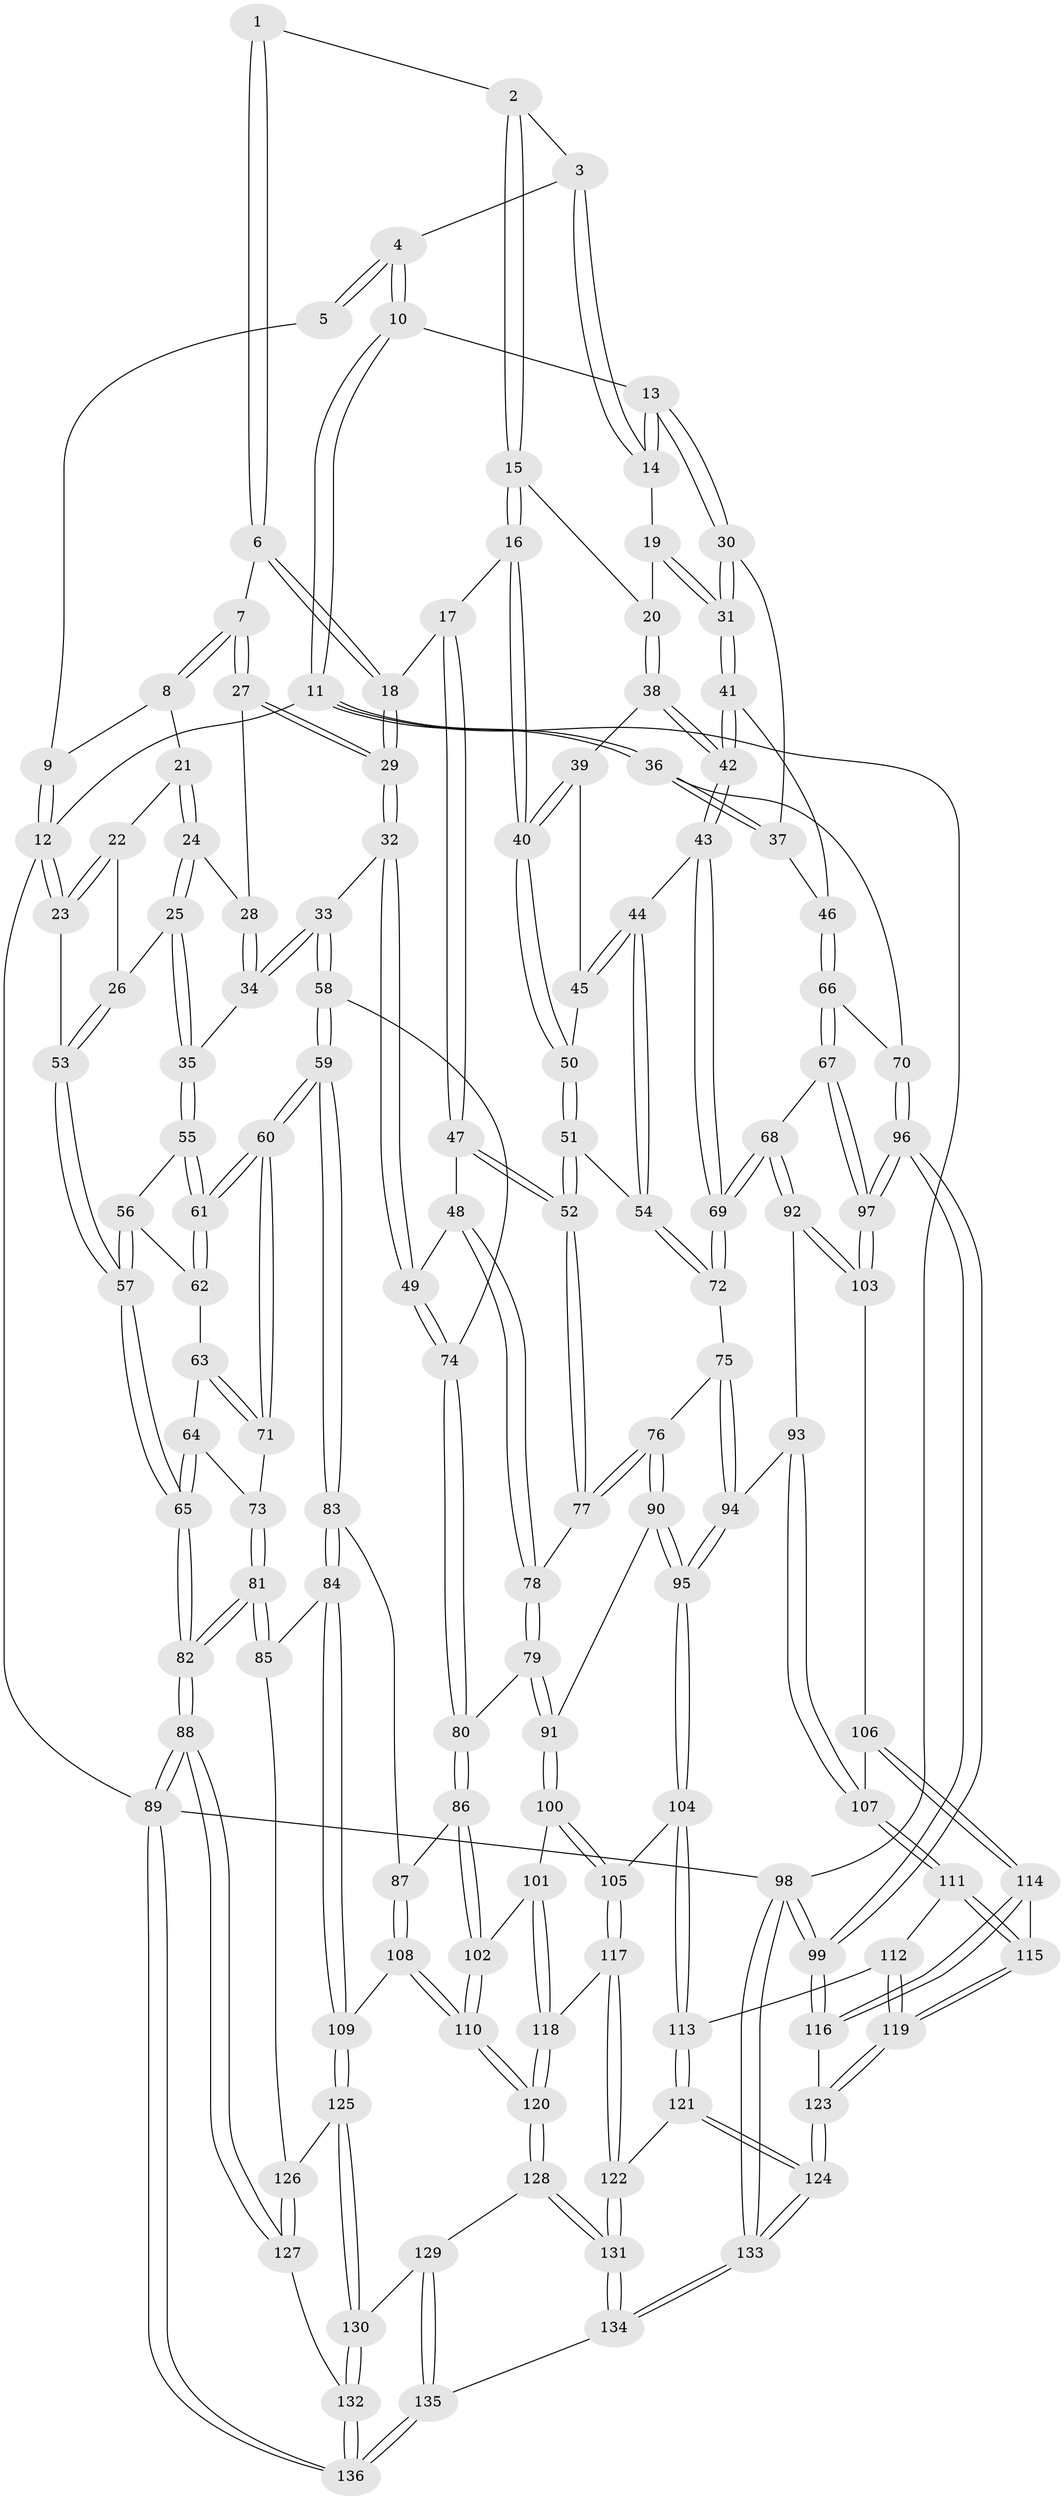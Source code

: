 // Generated by graph-tools (version 1.1) at 2025/11/02/27/25 16:11:53]
// undirected, 136 vertices, 337 edges
graph export_dot {
graph [start="1"]
  node [color=gray90,style=filled];
  1 [pos="+0.5043238323252996+0"];
  2 [pos="+0.6421305524834537+0.07239973565041555"];
  3 [pos="+0.8397810236014442+0"];
  4 [pos="+0.8864392223401268+0"];
  5 [pos="+0.49452728002299345+0"];
  6 [pos="+0.49118333891106375+0.06965369944883412"];
  7 [pos="+0.37354445702514927+0.11187339115597117"];
  8 [pos="+0.23240736422799194+0"];
  9 [pos="+0.2289550016515695+0"];
  10 [pos="+1+0"];
  11 [pos="+1+0"];
  12 [pos="+0+0"];
  13 [pos="+0.9333946916640203+0.1613452554169474"];
  14 [pos="+0.812371360094348+0.059116734904924334"];
  15 [pos="+0.6410766181429902+0.11465369250139786"];
  16 [pos="+0.581444160980588+0.15068084152331337"];
  17 [pos="+0.556039062912344+0.15051502999982644"];
  18 [pos="+0.5172565893176535+0.11901778796403156"];
  19 [pos="+0.7872084496476971+0.10396783993421924"];
  20 [pos="+0.7428948229883149+0.13864578027623417"];
  21 [pos="+0.2131552445541664+0.01606150084140023"];
  22 [pos="+0.06428073748960667+0.09269102063089737"];
  23 [pos="+0+0"];
  24 [pos="+0.20519417407455848+0.12073514629502079"];
  25 [pos="+0.17322970789462705+0.21623727657893418"];
  26 [pos="+0.0955492340150496+0.18773500882534339"];
  27 [pos="+0.3645274128700127+0.15120336322182007"];
  28 [pos="+0.3456393738456496+0.15772231324529082"];
  29 [pos="+0.4081649234368585+0.2168260172184992"];
  30 [pos="+0.9358748493693708+0.16877441946418675"];
  31 [pos="+0.8743298367120704+0.24877631447943463"];
  32 [pos="+0.41177106664508023+0.3192724928978016"];
  33 [pos="+0.27314230321261124+0.2817602365038464"];
  34 [pos="+0.2512980994876585+0.26242288707314254"];
  35 [pos="+0.17719975460984158+0.227818107738561"];
  36 [pos="+1+0.22556096893620273"];
  37 [pos="+0.9747668673788429+0.1796676820057002"];
  38 [pos="+0.7427674840022275+0.13938415321502176"];
  39 [pos="+0.736917495137362+0.15318691136979415"];
  40 [pos="+0.6537715178907921+0.24347792682276653"];
  41 [pos="+0.8647175196625344+0.30621580314024854"];
  42 [pos="+0.8405213039405478+0.3178430444309335"];
  43 [pos="+0.8404168007381221+0.31791762046516653"];
  44 [pos="+0.774742812524237+0.31695944142074706"];
  45 [pos="+0.740247438916693+0.22257004624149274"];
  46 [pos="+0.9427751315840152+0.32815914337815927"];
  47 [pos="+0.501032016614607+0.33124752160747745"];
  48 [pos="+0.4572741408429047+0.3416925371163158"];
  49 [pos="+0.42712438107826756+0.3356664566123751"];
  50 [pos="+0.6560275544393777+0.26786492652362087"];
  51 [pos="+0.6546099189173873+0.3415565758027663"];
  52 [pos="+0.6196635573557505+0.3609103565433712"];
  53 [pos="+0+0.2095508676896197"];
  54 [pos="+0.6725749308670447+0.34274032301727014"];
  55 [pos="+0.14559960165890845+0.27833540483930364"];
  56 [pos="+0.04904997782361799+0.3324864438699923"];
  57 [pos="+0+0.3626861606397939"];
  58 [pos="+0.2335461336097471+0.4317663306584084"];
  59 [pos="+0.21179327368287384+0.4502925851474619"];
  60 [pos="+0.18702163924155385+0.43205869038680106"];
  61 [pos="+0.168814989123132+0.39951462421886114"];
  62 [pos="+0.09030638992610387+0.3887964773860496"];
  63 [pos="+0.0891145779195528+0.40654779363976473"];
  64 [pos="+0.0670836561042189+0.425567619265333"];
  65 [pos="+0+0.45340213805194735"];
  66 [pos="+1+0.3613901921393297"];
  67 [pos="+0.8913195025475167+0.5265593882322323"];
  68 [pos="+0.8851177329196733+0.5279838874116204"];
  69 [pos="+0.8300688316722372+0.4728842100356165"];
  70 [pos="+1+0.3412485300792371"];
  71 [pos="+0.11382270764366169+0.4433988287001787"];
  72 [pos="+0.7715893376653901+0.4775916622695551"];
  73 [pos="+0.10001925949009935+0.45342199156145374"];
  74 [pos="+0.36822064267223364+0.41317168790836384"];
  75 [pos="+0.7471570045547793+0.49440667324917204"];
  76 [pos="+0.6253226843640847+0.487493403338041"];
  77 [pos="+0.6221691954910753+0.43717657869252236"];
  78 [pos="+0.4812449020218335+0.47151152218122044"];
  79 [pos="+0.4906477487249918+0.539023005803729"];
  80 [pos="+0.3593310398686557+0.5426841052848993"];
  81 [pos="+0+0.6302901212540304"];
  82 [pos="+0+0.6154653852232166"];
  83 [pos="+0.21636007887639003+0.5604365571660009"];
  84 [pos="+0.11030281893741664+0.6183734863186799"];
  85 [pos="+0.043076682462675875+0.6456625616714861"];
  86 [pos="+0.34311324377318536+0.5570291913830481"];
  87 [pos="+0.26970616234501954+0.5774435347544404"];
  88 [pos="+0+1"];
  89 [pos="+0+1"];
  90 [pos="+0.6242386521852136+0.48989590545953166"];
  91 [pos="+0.5222139833425593+0.5633446111686559"];
  92 [pos="+0.8778690520634014+0.5456984686276577"];
  93 [pos="+0.8538394117158346+0.5959279775742766"];
  94 [pos="+0.7265664773167394+0.6131942861907846"];
  95 [pos="+0.7054954564001722+0.6274575509163908"];
  96 [pos="+1+0.619224540191395"];
  97 [pos="+1+0.6063878920882214"];
  98 [pos="+1+1"];
  99 [pos="+1+0.9284695552621873"];
  100 [pos="+0.531747039011907+0.6395773426651384"];
  101 [pos="+0.5063133061178084+0.6623294577269297"];
  102 [pos="+0.4348587399308334+0.6932325377135112"];
  103 [pos="+0.9739148278614905+0.6543564208660694"];
  104 [pos="+0.6727343682689269+0.6924673987570623"];
  105 [pos="+0.6495002308515796+0.689690462720285"];
  106 [pos="+0.9295748107067304+0.679583719164974"];
  107 [pos="+0.8676231630107781+0.6511438029735658"];
  108 [pos="+0.31559891617490576+0.7385669708097896"];
  109 [pos="+0.2983443326272954+0.7516257622100913"];
  110 [pos="+0.39483555708055124+0.7444787237166989"];
  111 [pos="+0.8508193728302453+0.6813660810417881"];
  112 [pos="+0.7723049696699232+0.7201462791142286"];
  113 [pos="+0.6756264061547542+0.6968503942498183"];
  114 [pos="+0.9545245127955573+0.7584347342909503"];
  115 [pos="+0.8689880393040913+0.7583293970540531"];
  116 [pos="+1+0.8021311438693651"];
  117 [pos="+0.5390600073426524+0.8105231305397191"];
  118 [pos="+0.5341035171882765+0.8088080652498935"];
  119 [pos="+0.8273342109734332+0.811254939010905"];
  120 [pos="+0.4331402306306896+0.8261552124285553"];
  121 [pos="+0.6834275523223587+0.8078126653698957"];
  122 [pos="+0.5931721542305013+0.8708030120919721"];
  123 [pos="+0.8214108498993276+0.8637184941831596"];
  124 [pos="+0.7990221518809161+0.9013623240598263"];
  125 [pos="+0.2419178268063427+0.8133038170969888"];
  126 [pos="+0.059540071817426446+0.6709859344371656"];
  127 [pos="+0.09862195033542133+0.886561894424314"];
  128 [pos="+0.430524722076096+0.8373444961169796"];
  129 [pos="+0.35604868878638285+0.9098734926151547"];
  130 [pos="+0.23823081709017943+0.8585548536464934"];
  131 [pos="+0.5703344269507425+1"];
  132 [pos="+0.19404966938735937+0.9049892663481204"];
  133 [pos="+0.8213841464839465+1"];
  134 [pos="+0.5867229274036967+1"];
  135 [pos="+0.41194401646543216+1"];
  136 [pos="+0.22445970651236816+1"];
  1 -- 2;
  1 -- 6;
  1 -- 6;
  2 -- 3;
  2 -- 15;
  2 -- 15;
  3 -- 4;
  3 -- 14;
  3 -- 14;
  4 -- 5;
  4 -- 5;
  4 -- 10;
  4 -- 10;
  5 -- 9;
  6 -- 7;
  6 -- 18;
  6 -- 18;
  7 -- 8;
  7 -- 8;
  7 -- 27;
  7 -- 27;
  8 -- 9;
  8 -- 21;
  9 -- 12;
  9 -- 12;
  10 -- 11;
  10 -- 11;
  10 -- 13;
  11 -- 12;
  11 -- 36;
  11 -- 36;
  11 -- 98;
  12 -- 23;
  12 -- 23;
  12 -- 89;
  13 -- 14;
  13 -- 14;
  13 -- 30;
  13 -- 30;
  14 -- 19;
  15 -- 16;
  15 -- 16;
  15 -- 20;
  16 -- 17;
  16 -- 40;
  16 -- 40;
  17 -- 18;
  17 -- 47;
  17 -- 47;
  18 -- 29;
  18 -- 29;
  19 -- 20;
  19 -- 31;
  19 -- 31;
  20 -- 38;
  20 -- 38;
  21 -- 22;
  21 -- 24;
  21 -- 24;
  22 -- 23;
  22 -- 23;
  22 -- 26;
  23 -- 53;
  24 -- 25;
  24 -- 25;
  24 -- 28;
  25 -- 26;
  25 -- 35;
  25 -- 35;
  26 -- 53;
  26 -- 53;
  27 -- 28;
  27 -- 29;
  27 -- 29;
  28 -- 34;
  28 -- 34;
  29 -- 32;
  29 -- 32;
  30 -- 31;
  30 -- 31;
  30 -- 37;
  31 -- 41;
  31 -- 41;
  32 -- 33;
  32 -- 49;
  32 -- 49;
  33 -- 34;
  33 -- 34;
  33 -- 58;
  33 -- 58;
  34 -- 35;
  35 -- 55;
  35 -- 55;
  36 -- 37;
  36 -- 37;
  36 -- 70;
  37 -- 46;
  38 -- 39;
  38 -- 42;
  38 -- 42;
  39 -- 40;
  39 -- 40;
  39 -- 45;
  40 -- 50;
  40 -- 50;
  41 -- 42;
  41 -- 42;
  41 -- 46;
  42 -- 43;
  42 -- 43;
  43 -- 44;
  43 -- 69;
  43 -- 69;
  44 -- 45;
  44 -- 45;
  44 -- 54;
  44 -- 54;
  45 -- 50;
  46 -- 66;
  46 -- 66;
  47 -- 48;
  47 -- 52;
  47 -- 52;
  48 -- 49;
  48 -- 78;
  48 -- 78;
  49 -- 74;
  49 -- 74;
  50 -- 51;
  50 -- 51;
  51 -- 52;
  51 -- 52;
  51 -- 54;
  52 -- 77;
  52 -- 77;
  53 -- 57;
  53 -- 57;
  54 -- 72;
  54 -- 72;
  55 -- 56;
  55 -- 61;
  55 -- 61;
  56 -- 57;
  56 -- 57;
  56 -- 62;
  57 -- 65;
  57 -- 65;
  58 -- 59;
  58 -- 59;
  58 -- 74;
  59 -- 60;
  59 -- 60;
  59 -- 83;
  59 -- 83;
  60 -- 61;
  60 -- 61;
  60 -- 71;
  60 -- 71;
  61 -- 62;
  61 -- 62;
  62 -- 63;
  63 -- 64;
  63 -- 71;
  63 -- 71;
  64 -- 65;
  64 -- 65;
  64 -- 73;
  65 -- 82;
  65 -- 82;
  66 -- 67;
  66 -- 67;
  66 -- 70;
  67 -- 68;
  67 -- 97;
  67 -- 97;
  68 -- 69;
  68 -- 69;
  68 -- 92;
  68 -- 92;
  69 -- 72;
  69 -- 72;
  70 -- 96;
  70 -- 96;
  71 -- 73;
  72 -- 75;
  73 -- 81;
  73 -- 81;
  74 -- 80;
  74 -- 80;
  75 -- 76;
  75 -- 94;
  75 -- 94;
  76 -- 77;
  76 -- 77;
  76 -- 90;
  76 -- 90;
  77 -- 78;
  78 -- 79;
  78 -- 79;
  79 -- 80;
  79 -- 91;
  79 -- 91;
  80 -- 86;
  80 -- 86;
  81 -- 82;
  81 -- 82;
  81 -- 85;
  81 -- 85;
  82 -- 88;
  82 -- 88;
  83 -- 84;
  83 -- 84;
  83 -- 87;
  84 -- 85;
  84 -- 109;
  84 -- 109;
  85 -- 126;
  86 -- 87;
  86 -- 102;
  86 -- 102;
  87 -- 108;
  87 -- 108;
  88 -- 89;
  88 -- 89;
  88 -- 127;
  88 -- 127;
  89 -- 136;
  89 -- 136;
  89 -- 98;
  90 -- 91;
  90 -- 95;
  90 -- 95;
  91 -- 100;
  91 -- 100;
  92 -- 93;
  92 -- 103;
  92 -- 103;
  93 -- 94;
  93 -- 107;
  93 -- 107;
  94 -- 95;
  94 -- 95;
  95 -- 104;
  95 -- 104;
  96 -- 97;
  96 -- 97;
  96 -- 99;
  96 -- 99;
  97 -- 103;
  97 -- 103;
  98 -- 99;
  98 -- 99;
  98 -- 133;
  98 -- 133;
  99 -- 116;
  99 -- 116;
  100 -- 101;
  100 -- 105;
  100 -- 105;
  101 -- 102;
  101 -- 118;
  101 -- 118;
  102 -- 110;
  102 -- 110;
  103 -- 106;
  104 -- 105;
  104 -- 113;
  104 -- 113;
  105 -- 117;
  105 -- 117;
  106 -- 107;
  106 -- 114;
  106 -- 114;
  107 -- 111;
  107 -- 111;
  108 -- 109;
  108 -- 110;
  108 -- 110;
  109 -- 125;
  109 -- 125;
  110 -- 120;
  110 -- 120;
  111 -- 112;
  111 -- 115;
  111 -- 115;
  112 -- 113;
  112 -- 119;
  112 -- 119;
  113 -- 121;
  113 -- 121;
  114 -- 115;
  114 -- 116;
  114 -- 116;
  115 -- 119;
  115 -- 119;
  116 -- 123;
  117 -- 118;
  117 -- 122;
  117 -- 122;
  118 -- 120;
  118 -- 120;
  119 -- 123;
  119 -- 123;
  120 -- 128;
  120 -- 128;
  121 -- 122;
  121 -- 124;
  121 -- 124;
  122 -- 131;
  122 -- 131;
  123 -- 124;
  123 -- 124;
  124 -- 133;
  124 -- 133;
  125 -- 126;
  125 -- 130;
  125 -- 130;
  126 -- 127;
  126 -- 127;
  127 -- 132;
  128 -- 129;
  128 -- 131;
  128 -- 131;
  129 -- 130;
  129 -- 135;
  129 -- 135;
  130 -- 132;
  130 -- 132;
  131 -- 134;
  131 -- 134;
  132 -- 136;
  132 -- 136;
  133 -- 134;
  133 -- 134;
  134 -- 135;
  135 -- 136;
  135 -- 136;
}

